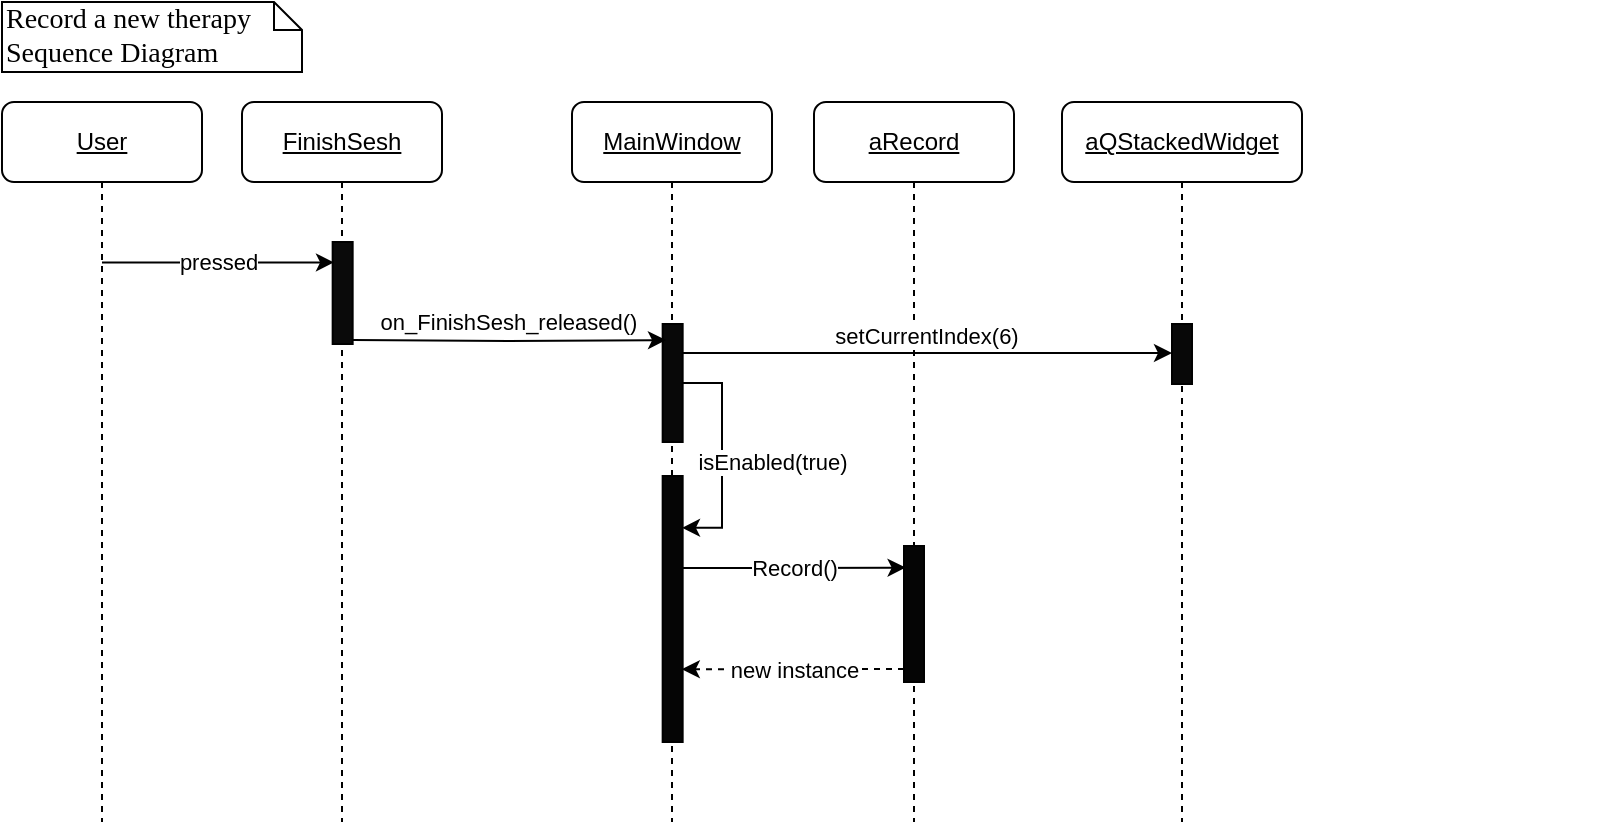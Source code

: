 <mxfile version="15.9.1" type="device"><diagram id="IeEBSJETql7mGD_s-BbL" name="Page-1"><mxGraphModel dx="1520" dy="702" grid="1" gridSize="10" guides="1" tooltips="1" connect="1" arrows="1" fold="1" page="1" pageScale="1" pageWidth="850" pageHeight="1100" math="0" shadow="0"><root><mxCell id="0"/><mxCell id="1" parent="0"/><mxCell id="PJhoSUSlwYgdVoY_ZM2E-1" value="&lt;u&gt;&lt;font face=&quot;Helvetica&quot;&gt;MainWindow&lt;/font&gt;&lt;/u&gt;" style="shape=umlLifeline;perimeter=lifelinePerimeter;whiteSpace=wrap;html=1;container=1;collapsible=0;recursiveResize=0;outlineConnect=0;rounded=1;shadow=0;comic=0;labelBackgroundColor=none;strokeWidth=1;fontFamily=Verdana;fontSize=12;align=center;" parent="1" vertex="1"><mxGeometry x="325" y="80" width="100" height="360" as="geometry"/></mxCell><mxCell id="PJhoSUSlwYgdVoY_ZM2E-5" value="&lt;u&gt;&lt;font face=&quot;Helvetica&quot;&gt;User&lt;/font&gt;&lt;/u&gt;" style="shape=umlLifeline;perimeter=lifelinePerimeter;whiteSpace=wrap;html=1;container=1;collapsible=0;recursiveResize=0;outlineConnect=0;rounded=1;shadow=0;comic=0;labelBackgroundColor=none;strokeWidth=1;fontFamily=Verdana;fontSize=12;align=center;" parent="1" vertex="1"><mxGeometry x="40" y="80" width="100" height="360" as="geometry"/></mxCell><mxCell id="PJhoSUSlwYgdVoY_ZM2E-6" value="&lt;font style=&quot;font-size: 14px&quot;&gt;Record a new therapy&lt;br&gt;Sequence Diagram&lt;br&gt;&lt;/font&gt;" style="shape=note;whiteSpace=wrap;html=1;size=14;verticalAlign=top;align=left;spacingTop=-6;rounded=0;shadow=0;comic=0;labelBackgroundColor=none;strokeWidth=1;fontFamily=Verdana;fontSize=12;fillColor=default;strokeColor=default;fontColor=default;" parent="1" vertex="1"><mxGeometry x="40" y="30" width="150" height="35" as="geometry"/></mxCell><mxCell id="PJhoSUSlwYgdVoY_ZM2E-7" value="&lt;u&gt;&lt;font face=&quot;Helvetica&quot;&gt;FinishSesh&lt;/font&gt;&lt;/u&gt;" style="shape=umlLifeline;perimeter=lifelinePerimeter;whiteSpace=wrap;html=1;container=1;collapsible=0;recursiveResize=0;outlineConnect=0;rounded=1;shadow=0;comic=0;labelBackgroundColor=none;strokeWidth=1;fontFamily=Verdana;fontSize=12;align=center;" parent="1" vertex="1"><mxGeometry x="160" y="80" width="100" height="360" as="geometry"/></mxCell><mxCell id="PJhoSUSlwYgdVoY_ZM2E-21" value="isEnabled(true)" style="edgeStyle=orthogonalEdgeStyle;rounded=0;orthogonalLoop=1;jettySize=auto;html=1;entryX=0.967;entryY=0.195;entryDx=0;entryDy=0;entryPerimeter=0;" parent="PJhoSUSlwYgdVoY_ZM2E-7" edge="1"><mxGeometry x="0.056" y="25" relative="1" as="geometry"><mxPoint x="220.33" y="140.486" as="sourcePoint"/><mxPoint x="220" y="212.935" as="targetPoint"/><Array as="points"><mxPoint x="240" y="140"/><mxPoint x="240" y="213"/></Array><mxPoint as="offset"/></mxGeometry></mxCell><mxCell id="PJhoSUSlwYgdVoY_ZM2E-8" value="" style="html=1;points=[];perimeter=orthogonalPerimeter;rounded=0;shadow=0;comic=0;labelBackgroundColor=none;strokeWidth=1;fontFamily=Verdana;fontSize=12;align=center;fillColor=#080808;" parent="PJhoSUSlwYgdVoY_ZM2E-7" vertex="1"><mxGeometry x="210.33" y="111" width="10" height="59" as="geometry"/></mxCell><mxCell id="PJhoSUSlwYgdVoY_ZM2E-9" value="" style="html=1;points=[];perimeter=orthogonalPerimeter;rounded=0;shadow=0;comic=0;labelBackgroundColor=none;strokeWidth=1;fontFamily=Verdana;fontSize=12;align=center;fillColor=#0A0A0A;" parent="PJhoSUSlwYgdVoY_ZM2E-7" vertex="1"><mxGeometry x="45.33" y="70" width="10" height="51" as="geometry"/></mxCell><mxCell id="PJhoSUSlwYgdVoY_ZM2E-10" value="&lt;pre style=&quot;margin-top: 0px ; margin-bottom: 0px&quot;&gt;&lt;font face=&quot;Helvetica&quot; style=&quot;font-size: 11px&quot;&gt;on_FinishSesh_released()&lt;/font&gt;&lt;/pre&gt;" style="edgeStyle=orthogonalEdgeStyle;rounded=0;orthogonalLoop=1;jettySize=auto;html=1;entryX=0.167;entryY=0.136;entryDx=0;entryDy=0;entryPerimeter=0;" parent="PJhoSUSlwYgdVoY_ZM2E-7" edge="1" target="PJhoSUSlwYgdVoY_ZM2E-8"><mxGeometry x="-0.001" y="9" relative="1" as="geometry"><mxPoint x="55.33" y="119" as="sourcePoint"/><mxPoint x="164.73" y="119.417" as="targetPoint"/><Array as="points"/><mxPoint as="offset"/></mxGeometry></mxCell><mxCell id="PJhoSUSlwYgdVoY_ZM2E-20" value="" style="html=1;points=[];perimeter=orthogonalPerimeter;rounded=0;shadow=0;comic=0;labelBackgroundColor=none;strokeWidth=1;fontFamily=Verdana;fontSize=12;align=center;fillColor=#050505;" parent="PJhoSUSlwYgdVoY_ZM2E-7" vertex="1"><mxGeometry x="210.33" y="187" width="10" height="133" as="geometry"/></mxCell><mxCell id="PJhoSUSlwYgdVoY_ZM2E-11" value="pressed" style="endArrow=classic;html=1;rounded=0;entryX=0.067;entryY=0.2;entryDx=0;entryDy=0;entryPerimeter=0;" parent="1" source="PJhoSUSlwYgdVoY_ZM2E-5" target="PJhoSUSlwYgdVoY_ZM2E-9" edge="1"><mxGeometry width="50" height="50" relative="1" as="geometry"><mxPoint x="110" y="210" as="sourcePoint"/><mxPoint x="160" y="160" as="targetPoint"/></mxGeometry></mxCell><mxCell id="PJhoSUSlwYgdVoY_ZM2E-15" value="&lt;u&gt;&lt;font face=&quot;Helvetica&quot;&gt;aRecord&lt;/font&gt;&lt;/u&gt;" style="shape=umlLifeline;perimeter=lifelinePerimeter;whiteSpace=wrap;html=1;container=1;collapsible=0;recursiveResize=0;outlineConnect=0;rounded=1;shadow=0;comic=0;labelBackgroundColor=none;strokeWidth=1;fontFamily=Verdana;fontSize=12;align=center;" parent="1" vertex="1"><mxGeometry x="446" y="80" width="100" height="360" as="geometry"/></mxCell><mxCell id="PJhoSUSlwYgdVoY_ZM2E-16" value="" style="html=1;points=[];perimeter=orthogonalPerimeter;rounded=0;shadow=0;comic=0;labelBackgroundColor=none;strokeWidth=1;fontFamily=Verdana;fontSize=12;align=center;fillColor=#050505;" parent="PJhoSUSlwYgdVoY_ZM2E-15" vertex="1"><mxGeometry x="45" y="222" width="10" height="68" as="geometry"/></mxCell><mxCell id="V5SQq7boUbBFHKFVhqgI-8" value="&lt;pre style=&quot;margin-top: 0px ; margin-bottom: 0px&quot;&gt;&lt;font face=&quot;Helvetica&quot; style=&quot;font-size: 11px&quot;&gt;setCurrentIndex(6)&lt;/font&gt;&lt;/pre&gt;" style="edgeStyle=orthogonalEdgeStyle;rounded=0;orthogonalLoop=1;jettySize=auto;html=1;" edge="1" parent="PJhoSUSlwYgdVoY_ZM2E-15" target="V5SQq7boUbBFHKFVhqgI-3"><mxGeometry x="-0.001" y="9" relative="1" as="geometry"><mxPoint x="-65.67" y="125.5" as="sourcePoint"/><mxPoint x="91" y="125.524" as="targetPoint"/><Array as="points"/><mxPoint as="offset"/></mxGeometry></mxCell><mxCell id="PJhoSUSlwYgdVoY_ZM2E-18" value="Record()" style="edgeStyle=orthogonalEdgeStyle;rounded=0;orthogonalLoop=1;jettySize=auto;html=1;entryX=0.08;entryY=0.27;entryDx=0;entryDy=0;entryPerimeter=0;" parent="1" edge="1"><mxGeometry relative="1" as="geometry"><mxPoint x="380.33" y="313" as="sourcePoint"/><mxPoint x="491.8" y="312.8" as="targetPoint"/><Array as="points"><mxPoint x="425" y="313"/><mxPoint x="425" y="313"/></Array></mxGeometry></mxCell><mxCell id="PJhoSUSlwYgdVoY_ZM2E-19" value="new instance" style="edgeStyle=orthogonalEdgeStyle;rounded=0;orthogonalLoop=1;jettySize=auto;html=1;entryX=0.956;entryY=0.249;entryDx=0;entryDy=0;entryPerimeter=0;dashed=1;" parent="1" edge="1"><mxGeometry relative="1" as="geometry"><mxPoint x="491" y="363.5" as="sourcePoint"/><mxPoint x="379.89" y="363.611" as="targetPoint"/><Array as="points"><mxPoint x="435" y="364"/><mxPoint x="380" y="364"/></Array></mxGeometry></mxCell><mxCell id="V5SQq7boUbBFHKFVhqgI-1" value="&lt;pre style=&quot;margin-top: 0px ; margin-bottom: 0px ; margin-left: 0px ; margin-right: 0px ; text-indent: 0px&quot;&gt;&lt;br&gt;&lt;/pre&gt;" style="text;whiteSpace=wrap;html=1;fontSize=14;fontFamily=Helvetica;" vertex="1" parent="1"><mxGeometry x="670" y="140" width="180" height="30" as="geometry"/></mxCell><mxCell id="V5SQq7boUbBFHKFVhqgI-2" value="&lt;u&gt;&lt;font face=&quot;Helvetica&quot;&gt;aQStackedWidget&lt;/font&gt;&lt;/u&gt;" style="shape=umlLifeline;perimeter=lifelinePerimeter;whiteSpace=wrap;html=1;container=1;collapsible=0;recursiveResize=0;outlineConnect=0;rounded=1;shadow=0;comic=0;labelBackgroundColor=none;strokeWidth=1;fontFamily=Verdana;fontSize=12;align=center;" vertex="1" parent="1"><mxGeometry x="570" y="80" width="120" height="360" as="geometry"/></mxCell><mxCell id="V5SQq7boUbBFHKFVhqgI-3" value="" style="html=1;points=[];perimeter=orthogonalPerimeter;rounded=0;shadow=0;comic=0;labelBackgroundColor=none;strokeWidth=1;fontFamily=Verdana;fontSize=12;align=center;fillColor=#080808;" vertex="1" parent="V5SQq7boUbBFHKFVhqgI-2"><mxGeometry x="55" y="111" width="10" height="30" as="geometry"/></mxCell></root></mxGraphModel></diagram></mxfile>